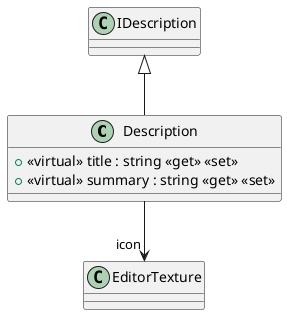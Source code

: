 @startuml
class Description {
    + <<virtual>> title : string <<get>> <<set>>
    + <<virtual>> summary : string <<get>> <<set>>
}
IDescription <|-- Description
Description --> "icon" EditorTexture
@enduml
